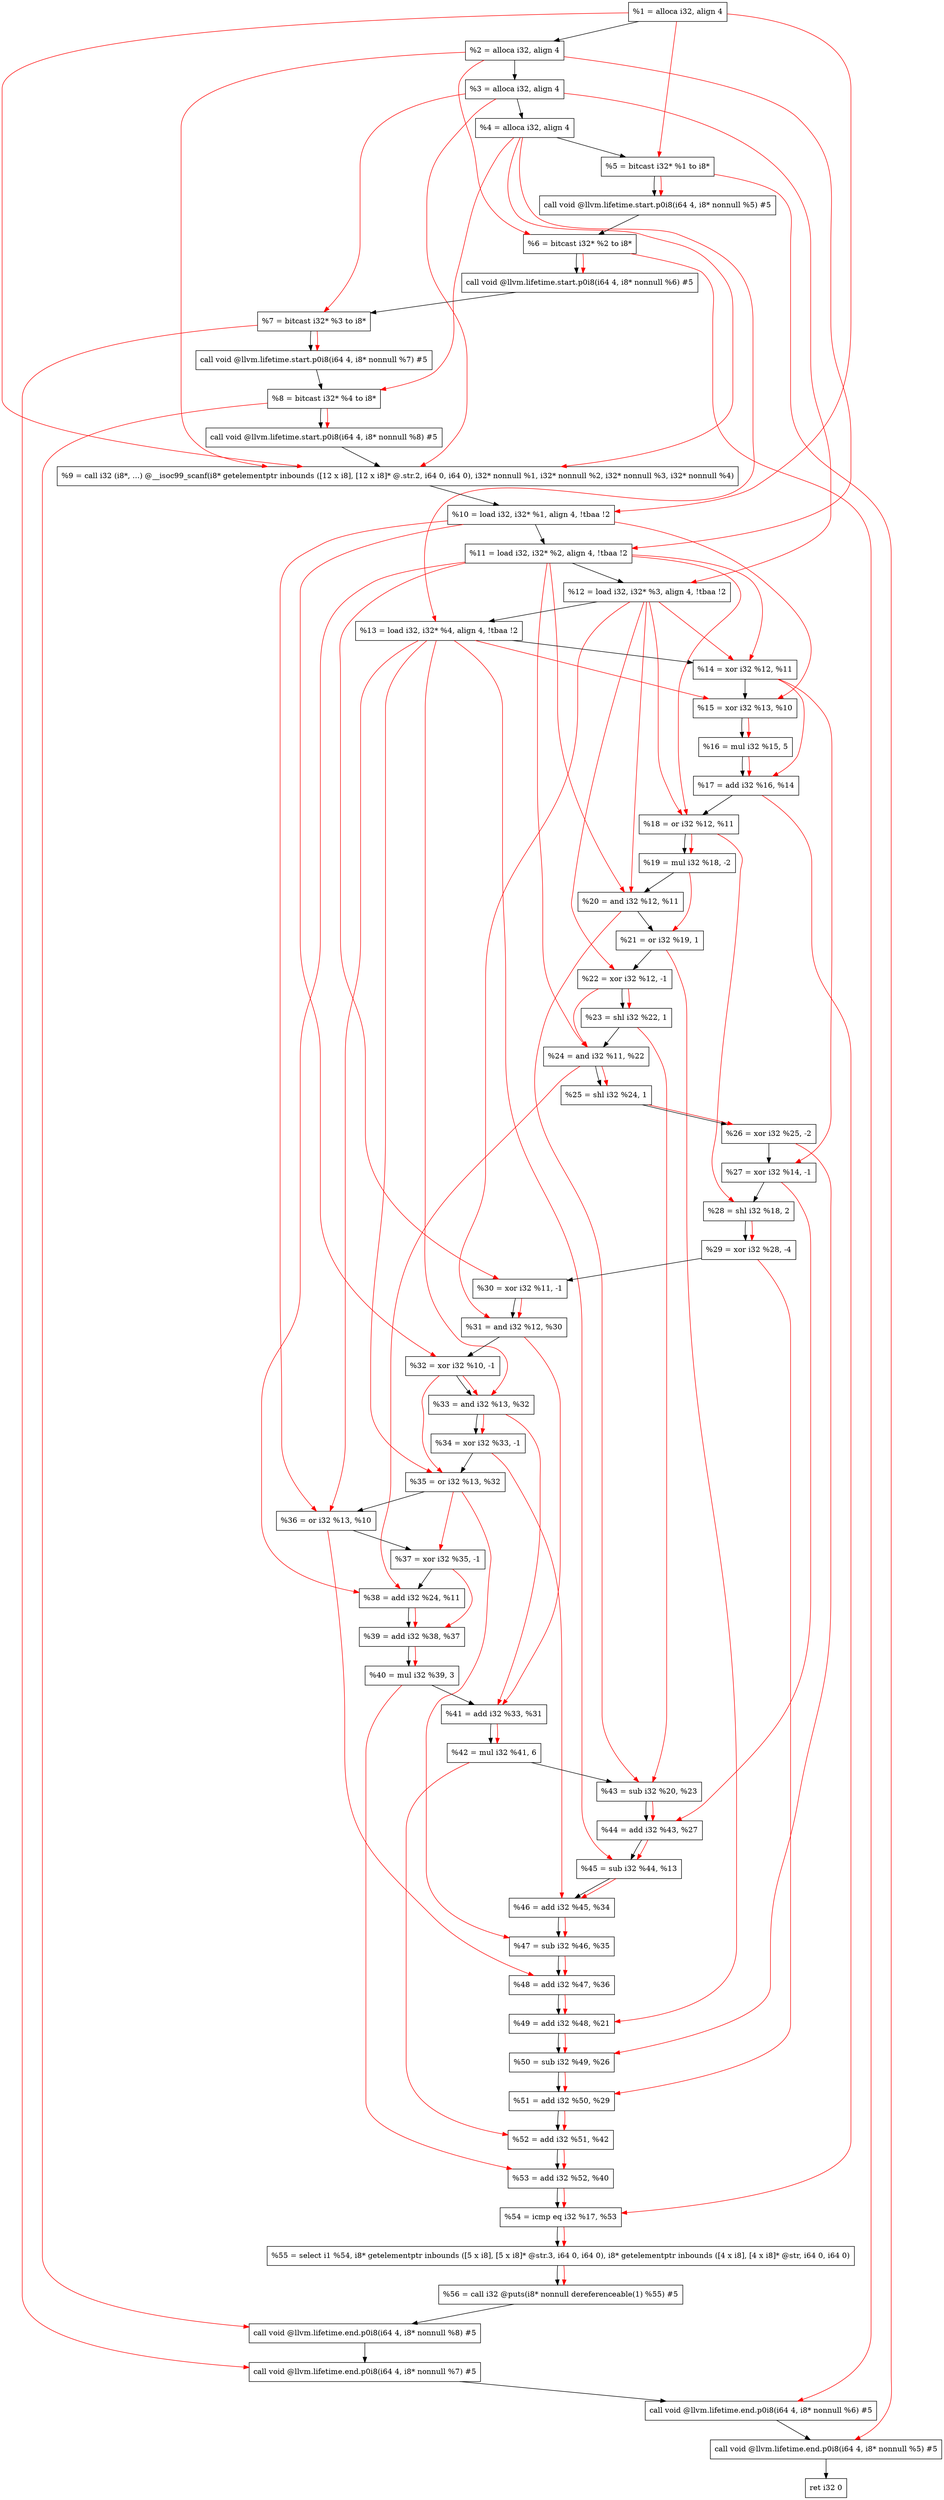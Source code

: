 digraph "DFG for'main' function" {
	Node0x8dece8[shape=record, label="  %1 = alloca i32, align 4"];
	Node0x8ded68[shape=record, label="  %2 = alloca i32, align 4"];
	Node0x8dedf8[shape=record, label="  %3 = alloca i32, align 4"];
	Node0x8dee58[shape=record, label="  %4 = alloca i32, align 4"];
	Node0x8def08[shape=record, label="  %5 = bitcast i32* %1 to i8*"];
	Node0x8df338[shape=record, label="  call void @llvm.lifetime.start.p0i8(i64 4, i8* nonnull %5) #5"];
	Node0x8df418[shape=record, label="  %6 = bitcast i32* %2 to i8*"];
	Node0x8df518[shape=record, label="  call void @llvm.lifetime.start.p0i8(i64 4, i8* nonnull %6) #5"];
	Node0x8df5d8[shape=record, label="  %7 = bitcast i32* %3 to i8*"];
	Node0x8df688[shape=record, label="  call void @llvm.lifetime.start.p0i8(i64 4, i8* nonnull %7) #5"];
	Node0x8df748[shape=record, label="  %8 = bitcast i32* %4 to i8*"];
	Node0x8df7f8[shape=record, label="  call void @llvm.lifetime.start.p0i8(i64 4, i8* nonnull %8) #5"];
	Node0x8d9b70[shape=record, label="  %9 = call i32 (i8*, ...) @__isoc99_scanf(i8* getelementptr inbounds ([12 x i8], [12 x i8]* @.str.2, i64 0, i64 0), i32* nonnull %1, i32* nonnull %2, i32* nonnull %3, i32* nonnull %4)"];
	Node0x8df9f8[shape=record, label="  %10 = load i32, i32* %1, align 4, !tbaa !2"];
	Node0x8e0968[shape=record, label="  %11 = load i32, i32* %2, align 4, !tbaa !2"];
	Node0x8e0fd8[shape=record, label="  %12 = load i32, i32* %3, align 4, !tbaa !2"];
	Node0x8e1038[shape=record, label="  %13 = load i32, i32* %4, align 4, !tbaa !2"];
	Node0x8e10b0[shape=record, label="  %14 = xor i32 %12, %11"];
	Node0x8e1120[shape=record, label="  %15 = xor i32 %13, %10"];
	Node0x8e1190[shape=record, label="  %16 = mul i32 %15, 5"];
	Node0x8e1200[shape=record, label="  %17 = add i32 %16, %14"];
	Node0x8e1270[shape=record, label="  %18 = or i32 %12, %11"];
	Node0x8e12e0[shape=record, label="  %19 = mul i32 %18, -2"];
	Node0x8e1350[shape=record, label="  %20 = and i32 %12, %11"];
	Node0x8e13c0[shape=record, label="  %21 = or i32 %19, 1"];
	Node0x8e1430[shape=record, label="  %22 = xor i32 %12, -1"];
	Node0x8e14a0[shape=record, label="  %23 = shl i32 %22, 1"];
	Node0x8e1510[shape=record, label="  %24 = and i32 %11, %22"];
	Node0x8e1580[shape=record, label="  %25 = shl i32 %24, 1"];
	Node0x8e15f0[shape=record, label="  %26 = xor i32 %25, -2"];
	Node0x8e1660[shape=record, label="  %27 = xor i32 %14, -1"];
	Node0x8e16d0[shape=record, label="  %28 = shl i32 %18, 2"];
	Node0x8e1740[shape=record, label="  %29 = xor i32 %28, -4"];
	Node0x8e17b0[shape=record, label="  %30 = xor i32 %11, -1"];
	Node0x8e1820[shape=record, label="  %31 = and i32 %12, %30"];
	Node0x8e1890[shape=record, label="  %32 = xor i32 %10, -1"];
	Node0x8e1900[shape=record, label="  %33 = and i32 %13, %32"];
	Node0x8e1970[shape=record, label="  %34 = xor i32 %33, -1"];
	Node0x8e19e0[shape=record, label="  %35 = or i32 %13, %32"];
	Node0x8e1a50[shape=record, label="  %36 = or i32 %13, %10"];
	Node0x8e1ac0[shape=record, label="  %37 = xor i32 %35, -1"];
	Node0x8e1b30[shape=record, label="  %38 = add i32 %24, %11"];
	Node0x8e1ba0[shape=record, label="  %39 = add i32 %38, %37"];
	Node0x8e1c10[shape=record, label="  %40 = mul i32 %39, 3"];
	Node0x8e1c80[shape=record, label="  %41 = add i32 %33, %31"];
	Node0x8e1cf0[shape=record, label="  %42 = mul i32 %41, 6"];
	Node0x8e1d60[shape=record, label="  %43 = sub i32 %20, %23"];
	Node0x8e1dd0[shape=record, label="  %44 = add i32 %43, %27"];
	Node0x8e1e40[shape=record, label="  %45 = sub i32 %44, %13"];
	Node0x8e1eb0[shape=record, label="  %46 = add i32 %45, %34"];
	Node0x8e1f20[shape=record, label="  %47 = sub i32 %46, %35"];
	Node0x8e1f90[shape=record, label="  %48 = add i32 %47, %36"];
	Node0x8e2000[shape=record, label="  %49 = add i32 %48, %21"];
	Node0x8e2070[shape=record, label="  %50 = sub i32 %49, %26"];
	Node0x8e20e0[shape=record, label="  %51 = add i32 %50, %29"];
	Node0x8e2150[shape=record, label="  %52 = add i32 %51, %42"];
	Node0x8e21c0[shape=record, label="  %53 = add i32 %52, %40"];
	Node0x8e2230[shape=record, label="  %54 = icmp eq i32 %17, %53"];
	Node0x87e8b8[shape=record, label="  %55 = select i1 %54, i8* getelementptr inbounds ([5 x i8], [5 x i8]* @str.3, i64 0, i64 0), i8* getelementptr inbounds ([4 x i8], [4 x i8]* @str, i64 0, i64 0)"];
	Node0x8e22c0[shape=record, label="  %56 = call i32 @puts(i8* nonnull dereferenceable(1) %55) #5"];
	Node0x8e2568[shape=record, label="  call void @llvm.lifetime.end.p0i8(i64 4, i8* nonnull %8) #5"];
	Node0x8e26c8[shape=record, label="  call void @llvm.lifetime.end.p0i8(i64 4, i8* nonnull %7) #5"];
	Node0x8e27d8[shape=record, label="  call void @llvm.lifetime.end.p0i8(i64 4, i8* nonnull %6) #5"];
	Node0x8e28e8[shape=record, label="  call void @llvm.lifetime.end.p0i8(i64 4, i8* nonnull %5) #5"];
	Node0x8e29a8[shape=record, label="  ret i32 0"];
	Node0x8dece8 -> Node0x8ded68;
	Node0x8ded68 -> Node0x8dedf8;
	Node0x8dedf8 -> Node0x8dee58;
	Node0x8dee58 -> Node0x8def08;
	Node0x8def08 -> Node0x8df338;
	Node0x8df338 -> Node0x8df418;
	Node0x8df418 -> Node0x8df518;
	Node0x8df518 -> Node0x8df5d8;
	Node0x8df5d8 -> Node0x8df688;
	Node0x8df688 -> Node0x8df748;
	Node0x8df748 -> Node0x8df7f8;
	Node0x8df7f8 -> Node0x8d9b70;
	Node0x8d9b70 -> Node0x8df9f8;
	Node0x8df9f8 -> Node0x8e0968;
	Node0x8e0968 -> Node0x8e0fd8;
	Node0x8e0fd8 -> Node0x8e1038;
	Node0x8e1038 -> Node0x8e10b0;
	Node0x8e10b0 -> Node0x8e1120;
	Node0x8e1120 -> Node0x8e1190;
	Node0x8e1190 -> Node0x8e1200;
	Node0x8e1200 -> Node0x8e1270;
	Node0x8e1270 -> Node0x8e12e0;
	Node0x8e12e0 -> Node0x8e1350;
	Node0x8e1350 -> Node0x8e13c0;
	Node0x8e13c0 -> Node0x8e1430;
	Node0x8e1430 -> Node0x8e14a0;
	Node0x8e14a0 -> Node0x8e1510;
	Node0x8e1510 -> Node0x8e1580;
	Node0x8e1580 -> Node0x8e15f0;
	Node0x8e15f0 -> Node0x8e1660;
	Node0x8e1660 -> Node0x8e16d0;
	Node0x8e16d0 -> Node0x8e1740;
	Node0x8e1740 -> Node0x8e17b0;
	Node0x8e17b0 -> Node0x8e1820;
	Node0x8e1820 -> Node0x8e1890;
	Node0x8e1890 -> Node0x8e1900;
	Node0x8e1900 -> Node0x8e1970;
	Node0x8e1970 -> Node0x8e19e0;
	Node0x8e19e0 -> Node0x8e1a50;
	Node0x8e1a50 -> Node0x8e1ac0;
	Node0x8e1ac0 -> Node0x8e1b30;
	Node0x8e1b30 -> Node0x8e1ba0;
	Node0x8e1ba0 -> Node0x8e1c10;
	Node0x8e1c10 -> Node0x8e1c80;
	Node0x8e1c80 -> Node0x8e1cf0;
	Node0x8e1cf0 -> Node0x8e1d60;
	Node0x8e1d60 -> Node0x8e1dd0;
	Node0x8e1dd0 -> Node0x8e1e40;
	Node0x8e1e40 -> Node0x8e1eb0;
	Node0x8e1eb0 -> Node0x8e1f20;
	Node0x8e1f20 -> Node0x8e1f90;
	Node0x8e1f90 -> Node0x8e2000;
	Node0x8e2000 -> Node0x8e2070;
	Node0x8e2070 -> Node0x8e20e0;
	Node0x8e20e0 -> Node0x8e2150;
	Node0x8e2150 -> Node0x8e21c0;
	Node0x8e21c0 -> Node0x8e2230;
	Node0x8e2230 -> Node0x87e8b8;
	Node0x87e8b8 -> Node0x8e22c0;
	Node0x8e22c0 -> Node0x8e2568;
	Node0x8e2568 -> Node0x8e26c8;
	Node0x8e26c8 -> Node0x8e27d8;
	Node0x8e27d8 -> Node0x8e28e8;
	Node0x8e28e8 -> Node0x8e29a8;
edge [color=red]
	Node0x8dece8 -> Node0x8def08;
	Node0x8def08 -> Node0x8df338;
	Node0x8ded68 -> Node0x8df418;
	Node0x8df418 -> Node0x8df518;
	Node0x8dedf8 -> Node0x8df5d8;
	Node0x8df5d8 -> Node0x8df688;
	Node0x8dee58 -> Node0x8df748;
	Node0x8df748 -> Node0x8df7f8;
	Node0x8dece8 -> Node0x8d9b70;
	Node0x8ded68 -> Node0x8d9b70;
	Node0x8dedf8 -> Node0x8d9b70;
	Node0x8dee58 -> Node0x8d9b70;
	Node0x8dece8 -> Node0x8df9f8;
	Node0x8ded68 -> Node0x8e0968;
	Node0x8dedf8 -> Node0x8e0fd8;
	Node0x8dee58 -> Node0x8e1038;
	Node0x8e0fd8 -> Node0x8e10b0;
	Node0x8e0968 -> Node0x8e10b0;
	Node0x8e1038 -> Node0x8e1120;
	Node0x8df9f8 -> Node0x8e1120;
	Node0x8e1120 -> Node0x8e1190;
	Node0x8e1190 -> Node0x8e1200;
	Node0x8e10b0 -> Node0x8e1200;
	Node0x8e0fd8 -> Node0x8e1270;
	Node0x8e0968 -> Node0x8e1270;
	Node0x8e1270 -> Node0x8e12e0;
	Node0x8e0fd8 -> Node0x8e1350;
	Node0x8e0968 -> Node0x8e1350;
	Node0x8e12e0 -> Node0x8e13c0;
	Node0x8e0fd8 -> Node0x8e1430;
	Node0x8e1430 -> Node0x8e14a0;
	Node0x8e0968 -> Node0x8e1510;
	Node0x8e1430 -> Node0x8e1510;
	Node0x8e1510 -> Node0x8e1580;
	Node0x8e1580 -> Node0x8e15f0;
	Node0x8e10b0 -> Node0x8e1660;
	Node0x8e1270 -> Node0x8e16d0;
	Node0x8e16d0 -> Node0x8e1740;
	Node0x8e0968 -> Node0x8e17b0;
	Node0x8e0fd8 -> Node0x8e1820;
	Node0x8e17b0 -> Node0x8e1820;
	Node0x8df9f8 -> Node0x8e1890;
	Node0x8e1038 -> Node0x8e1900;
	Node0x8e1890 -> Node0x8e1900;
	Node0x8e1900 -> Node0x8e1970;
	Node0x8e1038 -> Node0x8e19e0;
	Node0x8e1890 -> Node0x8e19e0;
	Node0x8e1038 -> Node0x8e1a50;
	Node0x8df9f8 -> Node0x8e1a50;
	Node0x8e19e0 -> Node0x8e1ac0;
	Node0x8e1510 -> Node0x8e1b30;
	Node0x8e0968 -> Node0x8e1b30;
	Node0x8e1b30 -> Node0x8e1ba0;
	Node0x8e1ac0 -> Node0x8e1ba0;
	Node0x8e1ba0 -> Node0x8e1c10;
	Node0x8e1900 -> Node0x8e1c80;
	Node0x8e1820 -> Node0x8e1c80;
	Node0x8e1c80 -> Node0x8e1cf0;
	Node0x8e1350 -> Node0x8e1d60;
	Node0x8e14a0 -> Node0x8e1d60;
	Node0x8e1d60 -> Node0x8e1dd0;
	Node0x8e1660 -> Node0x8e1dd0;
	Node0x8e1dd0 -> Node0x8e1e40;
	Node0x8e1038 -> Node0x8e1e40;
	Node0x8e1e40 -> Node0x8e1eb0;
	Node0x8e1970 -> Node0x8e1eb0;
	Node0x8e1eb0 -> Node0x8e1f20;
	Node0x8e19e0 -> Node0x8e1f20;
	Node0x8e1f20 -> Node0x8e1f90;
	Node0x8e1a50 -> Node0x8e1f90;
	Node0x8e1f90 -> Node0x8e2000;
	Node0x8e13c0 -> Node0x8e2000;
	Node0x8e2000 -> Node0x8e2070;
	Node0x8e15f0 -> Node0x8e2070;
	Node0x8e2070 -> Node0x8e20e0;
	Node0x8e1740 -> Node0x8e20e0;
	Node0x8e20e0 -> Node0x8e2150;
	Node0x8e1cf0 -> Node0x8e2150;
	Node0x8e2150 -> Node0x8e21c0;
	Node0x8e1c10 -> Node0x8e21c0;
	Node0x8e1200 -> Node0x8e2230;
	Node0x8e21c0 -> Node0x8e2230;
	Node0x8e2230 -> Node0x87e8b8;
	Node0x87e8b8 -> Node0x8e22c0;
	Node0x8df748 -> Node0x8e2568;
	Node0x8df5d8 -> Node0x8e26c8;
	Node0x8df418 -> Node0x8e27d8;
	Node0x8def08 -> Node0x8e28e8;
}
